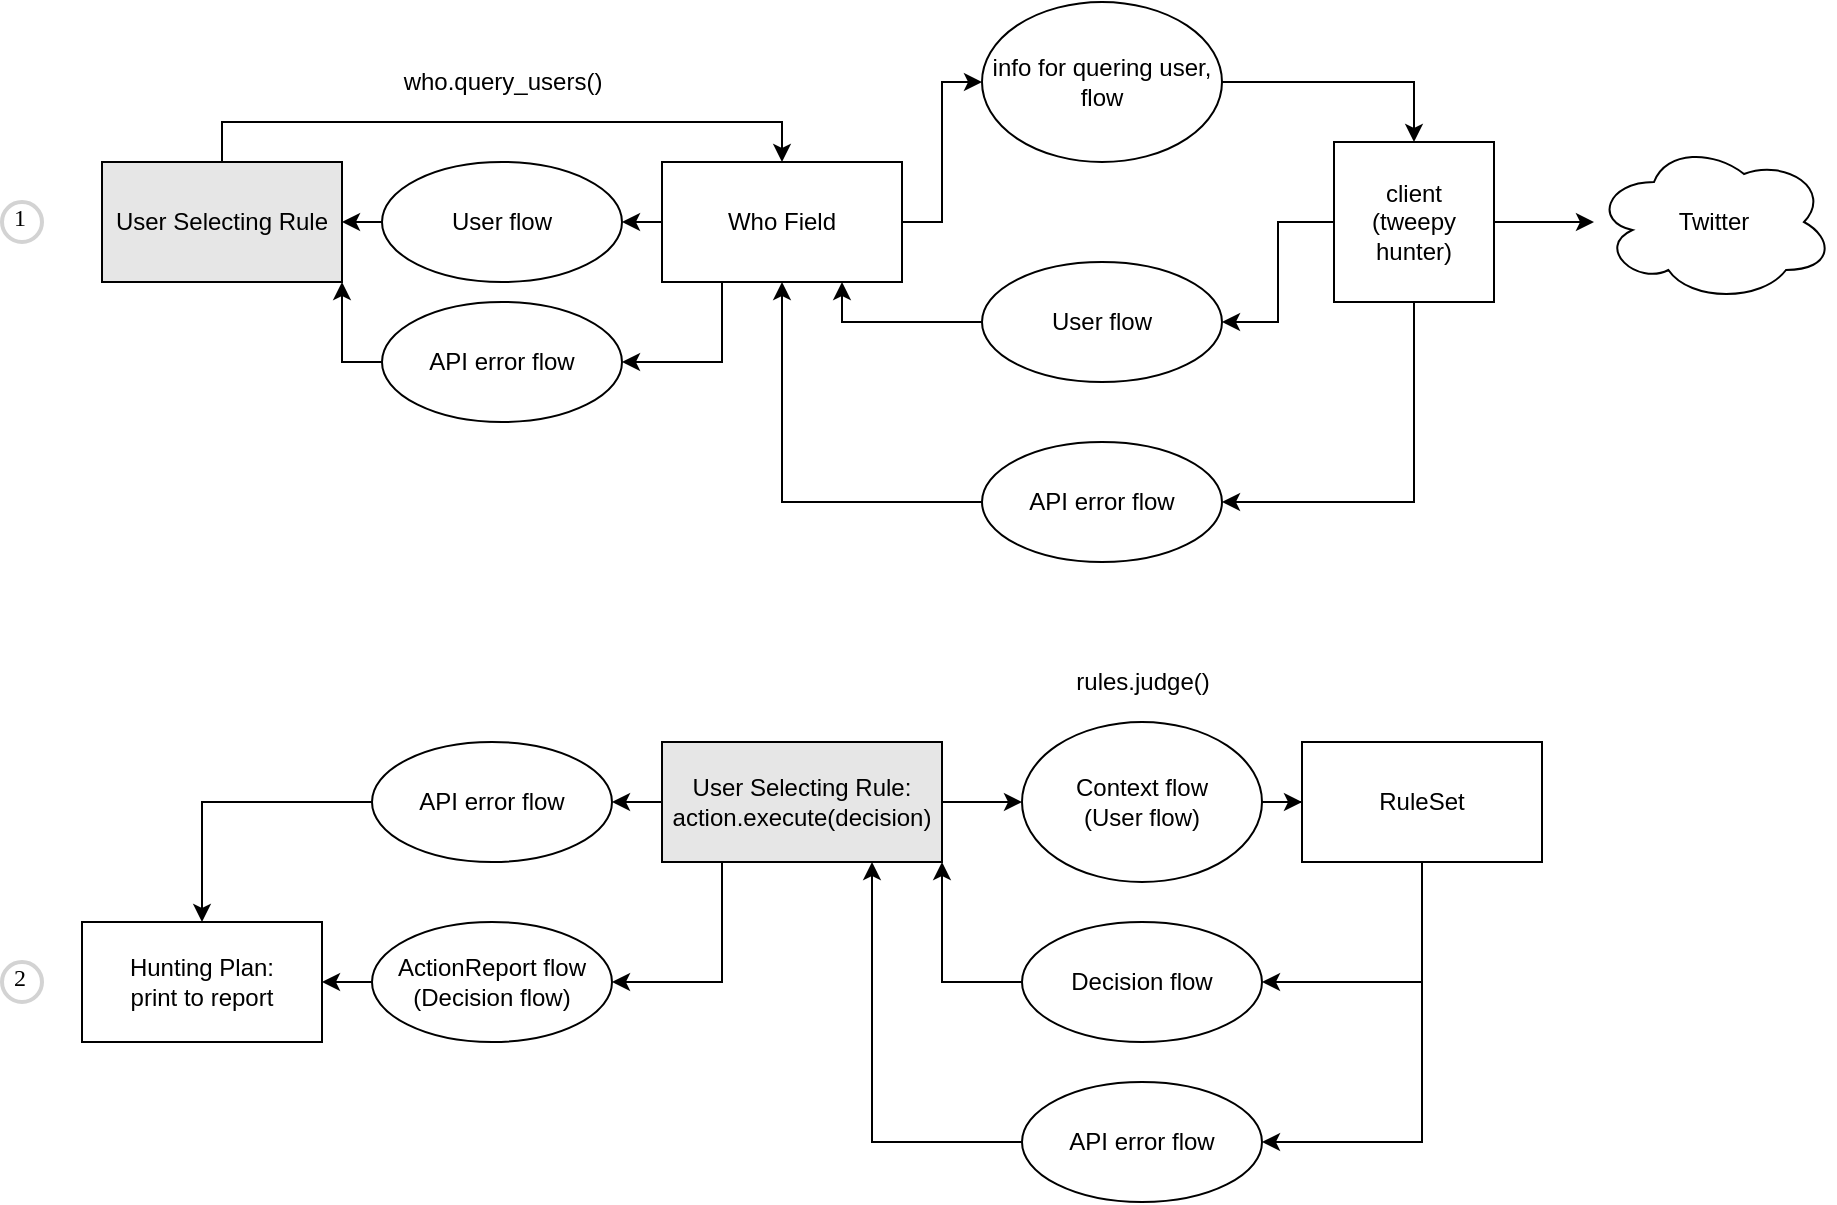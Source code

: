 <mxfile version="17.2.4" type="device" pages="2"><diagram id="S5cICVvT9AW_yB-Se5Wj" name="user-selecting-rule"><mxGraphModel dx="1106" dy="681" grid="1" gridSize="10" guides="1" tooltips="1" connect="1" arrows="1" fold="1" page="1" pageScale="1" pageWidth="827" pageHeight="1169" math="0" shadow="0"><root><mxCell id="0"/><mxCell id="1" parent="0"/><mxCell id="NvCPOizqN2Km6uEgG7TH-6" value="" style="edgeStyle=orthogonalEdgeStyle;rounded=0;orthogonalLoop=1;jettySize=auto;html=1;entryX=0;entryY=0.5;entryDx=0;entryDy=0;" parent="1" source="NvCPOizqN2Km6uEgG7TH-1" target="NvCPOizqN2Km6uEgG7TH-5" edge="1"><mxGeometry relative="1" as="geometry"/></mxCell><mxCell id="wnTeXHhJYLwnOJ4dHzEN-19" style="edgeStyle=orthogonalEdgeStyle;rounded=0;orthogonalLoop=1;jettySize=auto;html=1;entryX=1;entryY=0.5;entryDx=0;entryDy=0;" parent="1" source="NvCPOizqN2Km6uEgG7TH-1" target="wnTeXHhJYLwnOJ4dHzEN-11" edge="1"><mxGeometry relative="1" as="geometry"><Array as="points"><mxPoint x="410" y="260"/></Array></mxGeometry></mxCell><mxCell id="wnTeXHhJYLwnOJ4dHzEN-20" style="edgeStyle=orthogonalEdgeStyle;rounded=0;orthogonalLoop=1;jettySize=auto;html=1;exitX=0;exitY=0.5;exitDx=0;exitDy=0;entryX=1;entryY=0.5;entryDx=0;entryDy=0;" parent="1" source="NvCPOizqN2Km6uEgG7TH-1" target="wnTeXHhJYLwnOJ4dHzEN-10" edge="1"><mxGeometry relative="1" as="geometry"/></mxCell><mxCell id="NvCPOizqN2Km6uEgG7TH-1" value="Who Field" style="rounded=0;whiteSpace=wrap;html=1;" parent="1" vertex="1"><mxGeometry x="380" y="160" width="120" height="60" as="geometry"/></mxCell><mxCell id="NvCPOizqN2Km6uEgG7TH-2" value="Twitter" style="ellipse;shape=cloud;whiteSpace=wrap;html=1;" parent="1" vertex="1"><mxGeometry x="846" y="150" width="120" height="80" as="geometry"/></mxCell><mxCell id="NvCPOizqN2Km6uEgG7TH-8" value="" style="edgeStyle=orthogonalEdgeStyle;rounded=0;orthogonalLoop=1;jettySize=auto;html=1;" parent="1" source="NvCPOizqN2Km6uEgG7TH-3" target="NvCPOizqN2Km6uEgG7TH-2" edge="1"><mxGeometry relative="1" as="geometry"/></mxCell><mxCell id="wnTeXHhJYLwnOJ4dHzEN-3" value="" style="edgeStyle=orthogonalEdgeStyle;rounded=0;orthogonalLoop=1;jettySize=auto;html=1;exitX=0.05;exitY=0.5;exitDx=0;exitDy=0;exitPerimeter=0;entryX=1;entryY=0.5;entryDx=0;entryDy=0;" parent="1" source="NvCPOizqN2Km6uEgG7TH-3" target="wnTeXHhJYLwnOJ4dHzEN-2" edge="1"><mxGeometry relative="1" as="geometry"/></mxCell><mxCell id="wnTeXHhJYLwnOJ4dHzEN-5" value="" style="edgeStyle=orthogonalEdgeStyle;rounded=0;orthogonalLoop=1;jettySize=auto;html=1;exitX=0.5;exitY=1;exitDx=0;exitDy=0;" parent="1" source="NvCPOizqN2Km6uEgG7TH-3" target="wnTeXHhJYLwnOJ4dHzEN-4" edge="1"><mxGeometry relative="1" as="geometry"><Array as="points"><mxPoint x="756" y="330"/></Array></mxGeometry></mxCell><mxCell id="NvCPOizqN2Km6uEgG7TH-3" value="client&lt;br&gt;(tweepy hunter)" style="rounded=0;whiteSpace=wrap;html=1;fontFamily=Helvetica;fontSize=12;fontColor=default;align=center;strokeColor=default;fillColor=default;" parent="1" vertex="1"><mxGeometry x="716" y="150" width="80" height="80" as="geometry"/></mxCell><mxCell id="NvCPOizqN2Km6uEgG7TH-7" style="edgeStyle=orthogonalEdgeStyle;rounded=0;orthogonalLoop=1;jettySize=auto;html=1;entryX=0.5;entryY=0;entryDx=0;entryDy=0;exitX=1;exitY=0.5;exitDx=0;exitDy=0;" parent="1" source="NvCPOizqN2Km6uEgG7TH-5" target="NvCPOizqN2Km6uEgG7TH-3" edge="1"><mxGeometry relative="1" as="geometry"><mxPoint x="750" y="120" as="sourcePoint"/></mxGeometry></mxCell><mxCell id="NvCPOizqN2Km6uEgG7TH-5" value="info for quering user,&lt;br&gt;flow" style="ellipse;whiteSpace=wrap;html=1;" parent="1" vertex="1"><mxGeometry x="540" y="80" width="120" height="80" as="geometry"/></mxCell><mxCell id="wnTeXHhJYLwnOJ4dHzEN-6" style="edgeStyle=orthogonalEdgeStyle;rounded=0;orthogonalLoop=1;jettySize=auto;html=1;entryX=0.75;entryY=1;entryDx=0;entryDy=0;" parent="1" source="wnTeXHhJYLwnOJ4dHzEN-2" target="NvCPOizqN2Km6uEgG7TH-1" edge="1"><mxGeometry relative="1" as="geometry"/></mxCell><mxCell id="wnTeXHhJYLwnOJ4dHzEN-2" value="User flow" style="ellipse;whiteSpace=wrap;html=1;rounded=0;" parent="1" vertex="1"><mxGeometry x="540" y="210" width="120" height="60" as="geometry"/></mxCell><mxCell id="wnTeXHhJYLwnOJ4dHzEN-7" style="edgeStyle=orthogonalEdgeStyle;rounded=0;orthogonalLoop=1;jettySize=auto;html=1;entryX=0.5;entryY=1;entryDx=0;entryDy=0;" parent="1" source="wnTeXHhJYLwnOJ4dHzEN-4" target="NvCPOizqN2Km6uEgG7TH-1" edge="1"><mxGeometry relative="1" as="geometry"/></mxCell><mxCell id="wnTeXHhJYLwnOJ4dHzEN-4" value="API error flow" style="ellipse;whiteSpace=wrap;html=1;rounded=0;" parent="1" vertex="1"><mxGeometry x="540" y="300" width="120" height="60" as="geometry"/></mxCell><mxCell id="wnTeXHhJYLwnOJ4dHzEN-15" style="edgeStyle=orthogonalEdgeStyle;rounded=0;orthogonalLoop=1;jettySize=auto;html=1;exitX=0;exitY=0.5;exitDx=0;exitDy=0;entryX=1;entryY=0.5;entryDx=0;entryDy=0;" parent="1" source="wnTeXHhJYLwnOJ4dHzEN-10" target="wnTeXHhJYLwnOJ4dHzEN-12" edge="1"><mxGeometry relative="1" as="geometry"/></mxCell><mxCell id="wnTeXHhJYLwnOJ4dHzEN-10" value="User flow" style="ellipse;whiteSpace=wrap;html=1;rounded=0;" parent="1" vertex="1"><mxGeometry x="240" y="160" width="120" height="60" as="geometry"/></mxCell><mxCell id="wnTeXHhJYLwnOJ4dHzEN-21" style="edgeStyle=orthogonalEdgeStyle;rounded=0;orthogonalLoop=1;jettySize=auto;html=1;entryX=1;entryY=1;entryDx=0;entryDy=0;" parent="1" source="wnTeXHhJYLwnOJ4dHzEN-11" target="wnTeXHhJYLwnOJ4dHzEN-12" edge="1"><mxGeometry relative="1" as="geometry"/></mxCell><mxCell id="wnTeXHhJYLwnOJ4dHzEN-11" value="API error flow" style="ellipse;whiteSpace=wrap;html=1;rounded=0;" parent="1" vertex="1"><mxGeometry x="240" y="230" width="120" height="60" as="geometry"/></mxCell><mxCell id="wnTeXHhJYLwnOJ4dHzEN-13" style="edgeStyle=orthogonalEdgeStyle;rounded=0;orthogonalLoop=1;jettySize=auto;html=1;entryX=0.5;entryY=0;entryDx=0;entryDy=0;exitX=0.5;exitY=0;exitDx=0;exitDy=0;" parent="1" source="wnTeXHhJYLwnOJ4dHzEN-12" target="NvCPOizqN2Km6uEgG7TH-1" edge="1"><mxGeometry relative="1" as="geometry"><Array as="points"><mxPoint x="160" y="140"/><mxPoint x="440" y="140"/></Array></mxGeometry></mxCell><mxCell id="wnTeXHhJYLwnOJ4dHzEN-12" value="User Selecting Rule" style="rounded=0;whiteSpace=wrap;html=1;fillColor=#E6E6E6;" parent="1" vertex="1"><mxGeometry x="100" y="160" width="120" height="60" as="geometry"/></mxCell><mxCell id="wnTeXHhJYLwnOJ4dHzEN-14" value="who.query_users()" style="text;html=1;align=center;verticalAlign=middle;resizable=0;points=[];autosize=1;strokeColor=none;fillColor=none;" parent="1" vertex="1"><mxGeometry x="245" y="110" width="110" height="20" as="geometry"/></mxCell><mxCell id="wnTeXHhJYLwnOJ4dHzEN-22" value="1" style="ellipse;whiteSpace=wrap;html=1;aspect=fixed;strokeWidth=2;fontFamily=Tahoma;spacingBottom=4;spacingRight=2;strokeColor=#d3d3d3;" parent="1" vertex="1"><mxGeometry x="50" y="180" width="20" height="20" as="geometry"/></mxCell><mxCell id="wnTeXHhJYLwnOJ4dHzEN-24" value="2" style="ellipse;whiteSpace=wrap;html=1;aspect=fixed;strokeWidth=2;fontFamily=Tahoma;spacingBottom=4;spacingRight=2;strokeColor=#d3d3d3;" parent="1" vertex="1"><mxGeometry x="50" y="560" width="20" height="20" as="geometry"/></mxCell><mxCell id="wnTeXHhJYLwnOJ4dHzEN-58" style="edgeStyle=orthogonalEdgeStyle;rounded=0;orthogonalLoop=1;jettySize=auto;html=1;" parent="1" source="wnTeXHhJYLwnOJ4dHzEN-29" target="wnTeXHhJYLwnOJ4dHzEN-53" edge="1"><mxGeometry relative="1" as="geometry"/></mxCell><mxCell id="wnTeXHhJYLwnOJ4dHzEN-29" value="API error flow" style="ellipse;whiteSpace=wrap;html=1;rounded=0;" parent="1" vertex="1"><mxGeometry x="235" y="450" width="120" height="60" as="geometry"/></mxCell><mxCell id="wnTeXHhJYLwnOJ4dHzEN-31" style="edgeStyle=orthogonalEdgeStyle;rounded=0;orthogonalLoop=1;jettySize=auto;html=1;entryX=0;entryY=0.5;entryDx=0;entryDy=0;" parent="1" source="wnTeXHhJYLwnOJ4dHzEN-30" target="wnTeXHhJYLwnOJ4dHzEN-36" edge="1"><mxGeometry relative="1" as="geometry"><mxPoint x="280" y="480" as="targetPoint"/></mxGeometry></mxCell><mxCell id="wnTeXHhJYLwnOJ4dHzEN-50" value="" style="edgeStyle=orthogonalEdgeStyle;rounded=0;orthogonalLoop=1;jettySize=auto;html=1;" parent="1" source="wnTeXHhJYLwnOJ4dHzEN-30" target="wnTeXHhJYLwnOJ4dHzEN-29" edge="1"><mxGeometry relative="1" as="geometry"/></mxCell><mxCell id="wnTeXHhJYLwnOJ4dHzEN-54" style="edgeStyle=orthogonalEdgeStyle;rounded=0;orthogonalLoop=1;jettySize=auto;html=1;entryX=1;entryY=0.5;entryDx=0;entryDy=0;exitX=0.25;exitY=1;exitDx=0;exitDy=0;" parent="1" source="wnTeXHhJYLwnOJ4dHzEN-30" target="wnTeXHhJYLwnOJ4dHzEN-48" edge="1"><mxGeometry relative="1" as="geometry"><Array as="points"><mxPoint x="410" y="570"/></Array></mxGeometry></mxCell><mxCell id="wnTeXHhJYLwnOJ4dHzEN-30" value="User Selecting Rule:&lt;br&gt;action.execute(decision)" style="rounded=0;whiteSpace=wrap;html=1;fillColor=#E6E6E6;" parent="1" vertex="1"><mxGeometry x="380" y="450" width="140" height="60" as="geometry"/></mxCell><mxCell id="wnTeXHhJYLwnOJ4dHzEN-40" value="" style="edgeStyle=orthogonalEdgeStyle;rounded=0;orthogonalLoop=1;jettySize=auto;html=1;" parent="1" source="wnTeXHhJYLwnOJ4dHzEN-36" target="wnTeXHhJYLwnOJ4dHzEN-39" edge="1"><mxGeometry relative="1" as="geometry"/></mxCell><mxCell id="wnTeXHhJYLwnOJ4dHzEN-36" value="Context flow&lt;br&gt;(User flow)" style="ellipse;whiteSpace=wrap;html=1;" parent="1" vertex="1"><mxGeometry x="560" y="440" width="120" height="80" as="geometry"/></mxCell><mxCell id="wnTeXHhJYLwnOJ4dHzEN-43" value="" style="edgeStyle=orthogonalEdgeStyle;rounded=0;orthogonalLoop=1;jettySize=auto;html=1;entryX=1;entryY=0.5;entryDx=0;entryDy=0;" parent="1" source="wnTeXHhJYLwnOJ4dHzEN-39" target="wnTeXHhJYLwnOJ4dHzEN-42" edge="1"><mxGeometry relative="1" as="geometry"><Array as="points"><mxPoint x="760" y="570"/></Array></mxGeometry></mxCell><mxCell id="wnTeXHhJYLwnOJ4dHzEN-52" style="edgeStyle=orthogonalEdgeStyle;rounded=0;orthogonalLoop=1;jettySize=auto;html=1;entryX=1;entryY=0.5;entryDx=0;entryDy=0;" parent="1" source="wnTeXHhJYLwnOJ4dHzEN-39" target="wnTeXHhJYLwnOJ4dHzEN-51" edge="1"><mxGeometry relative="1" as="geometry"><Array as="points"><mxPoint x="760" y="650"/></Array></mxGeometry></mxCell><mxCell id="wnTeXHhJYLwnOJ4dHzEN-39" value="RuleSet" style="whiteSpace=wrap;html=1;" parent="1" vertex="1"><mxGeometry x="700" y="450" width="120" height="60" as="geometry"/></mxCell><mxCell id="wnTeXHhJYLwnOJ4dHzEN-45" style="edgeStyle=orthogonalEdgeStyle;rounded=0;orthogonalLoop=1;jettySize=auto;html=1;entryX=1;entryY=1;entryDx=0;entryDy=0;" parent="1" source="wnTeXHhJYLwnOJ4dHzEN-42" target="wnTeXHhJYLwnOJ4dHzEN-30" edge="1"><mxGeometry relative="1" as="geometry"/></mxCell><mxCell id="wnTeXHhJYLwnOJ4dHzEN-42" value="Decision flow" style="ellipse;whiteSpace=wrap;html=1;" parent="1" vertex="1"><mxGeometry x="560" y="540" width="120" height="60" as="geometry"/></mxCell><mxCell id="wnTeXHhJYLwnOJ4dHzEN-47" value="rules.judge()" style="text;html=1;align=center;verticalAlign=middle;resizable=0;points=[];autosize=1;strokeColor=none;fillColor=none;" parent="1" vertex="1"><mxGeometry x="580" y="410" width="80" height="20" as="geometry"/></mxCell><mxCell id="wnTeXHhJYLwnOJ4dHzEN-59" style="edgeStyle=orthogonalEdgeStyle;rounded=0;orthogonalLoop=1;jettySize=auto;html=1;" parent="1" source="wnTeXHhJYLwnOJ4dHzEN-48" target="wnTeXHhJYLwnOJ4dHzEN-53" edge="1"><mxGeometry relative="1" as="geometry"/></mxCell><mxCell id="wnTeXHhJYLwnOJ4dHzEN-48" value="ActionReport flow&lt;br&gt;(Decision flow)" style="ellipse;whiteSpace=wrap;html=1;" parent="1" vertex="1"><mxGeometry x="235" y="540" width="120" height="60" as="geometry"/></mxCell><mxCell id="wnTeXHhJYLwnOJ4dHzEN-55" style="edgeStyle=orthogonalEdgeStyle;rounded=0;orthogonalLoop=1;jettySize=auto;html=1;entryX=0.75;entryY=1;entryDx=0;entryDy=0;" parent="1" source="wnTeXHhJYLwnOJ4dHzEN-51" target="wnTeXHhJYLwnOJ4dHzEN-30" edge="1"><mxGeometry relative="1" as="geometry"/></mxCell><mxCell id="wnTeXHhJYLwnOJ4dHzEN-51" value="API error flow" style="ellipse;whiteSpace=wrap;html=1;rounded=0;" parent="1" vertex="1"><mxGeometry x="560" y="620" width="120" height="60" as="geometry"/></mxCell><mxCell id="wnTeXHhJYLwnOJ4dHzEN-53" value="Hunting Plan:&lt;br&gt;print to report" style="whiteSpace=wrap;html=1;rounded=0;" parent="1" vertex="1"><mxGeometry x="90" y="540" width="120" height="60" as="geometry"/></mxCell></root></mxGraphModel></diagram><diagram id="_HsjQT1tKPkbGYhvQNkt" name="tweepy_hunter"><mxGraphModel dx="940" dy="579" grid="1" gridSize="10" guides="1" tooltips="1" connect="1" arrows="1" fold="1" page="1" pageScale="1" pageWidth="827" pageHeight="1169" math="0" shadow="0"><root><mxCell id="0"/><mxCell id="1" parent="0"/><mxCell id="w0JtkEbxSy_b8iQDg8jN-2" value="" style="rounded=1;whiteSpace=wrap;html=1;fillColor=#FFFFFF;" vertex="1" parent="1"><mxGeometry x="400" y="200" width="120" height="60" as="geometry"/></mxCell><mxCell id="eaRF32JU12vvmWI7KJY6-1" value="info for quering user,&lt;br&gt;flow" style="ellipse;whiteSpace=wrap;html=1;" vertex="1" parent="1"><mxGeometry x="10" y="340" width="120" height="80" as="geometry"/></mxCell><mxCell id="eaRF32JU12vvmWI7KJY6-2" value="User flow" style="ellipse;whiteSpace=wrap;html=1;rounded=0;" vertex="1" parent="1"><mxGeometry x="690" y="300" width="120" height="60" as="geometry"/></mxCell><mxCell id="eaRF32JU12vvmWI7KJY6-3" value="API error flow" style="ellipse;whiteSpace=wrap;html=1;rounded=0;" vertex="1" parent="1"><mxGeometry x="690" y="390" width="120" height="60" as="geometry"/></mxCell></root></mxGraphModel></diagram></mxfile>